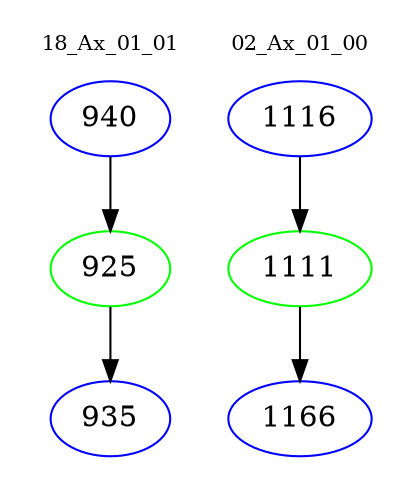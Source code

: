 digraph{
subgraph cluster_0 {
color = white
label = "18_Ax_01_01";
fontsize=10;
T0_940 [label="940", color="blue"]
T0_940 -> T0_925 [color="black"]
T0_925 [label="925", color="green"]
T0_925 -> T0_935 [color="black"]
T0_935 [label="935", color="blue"]
}
subgraph cluster_1 {
color = white
label = "02_Ax_01_00";
fontsize=10;
T1_1116 [label="1116", color="blue"]
T1_1116 -> T1_1111 [color="black"]
T1_1111 [label="1111", color="green"]
T1_1111 -> T1_1166 [color="black"]
T1_1166 [label="1166", color="blue"]
}
}
